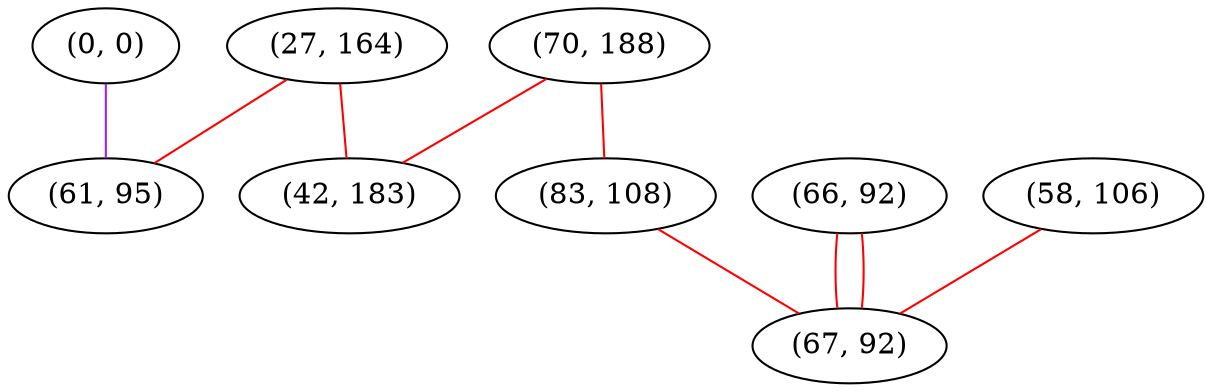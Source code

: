 graph "" {
"(0, 0)";
"(66, 92)";
"(27, 164)";
"(70, 188)";
"(61, 95)";
"(83, 108)";
"(58, 106)";
"(42, 183)";
"(67, 92)";
"(0, 0)" -- "(61, 95)"  [color=purple, key=0, weight=4];
"(66, 92)" -- "(67, 92)"  [color=red, key=0, weight=1];
"(66, 92)" -- "(67, 92)"  [color=red, key=1, weight=1];
"(27, 164)" -- "(42, 183)"  [color=red, key=0, weight=1];
"(27, 164)" -- "(61, 95)"  [color=red, key=0, weight=1];
"(70, 188)" -- "(42, 183)"  [color=red, key=0, weight=1];
"(70, 188)" -- "(83, 108)"  [color=red, key=0, weight=1];
"(83, 108)" -- "(67, 92)"  [color=red, key=0, weight=1];
"(58, 106)" -- "(67, 92)"  [color=red, key=0, weight=1];
}
